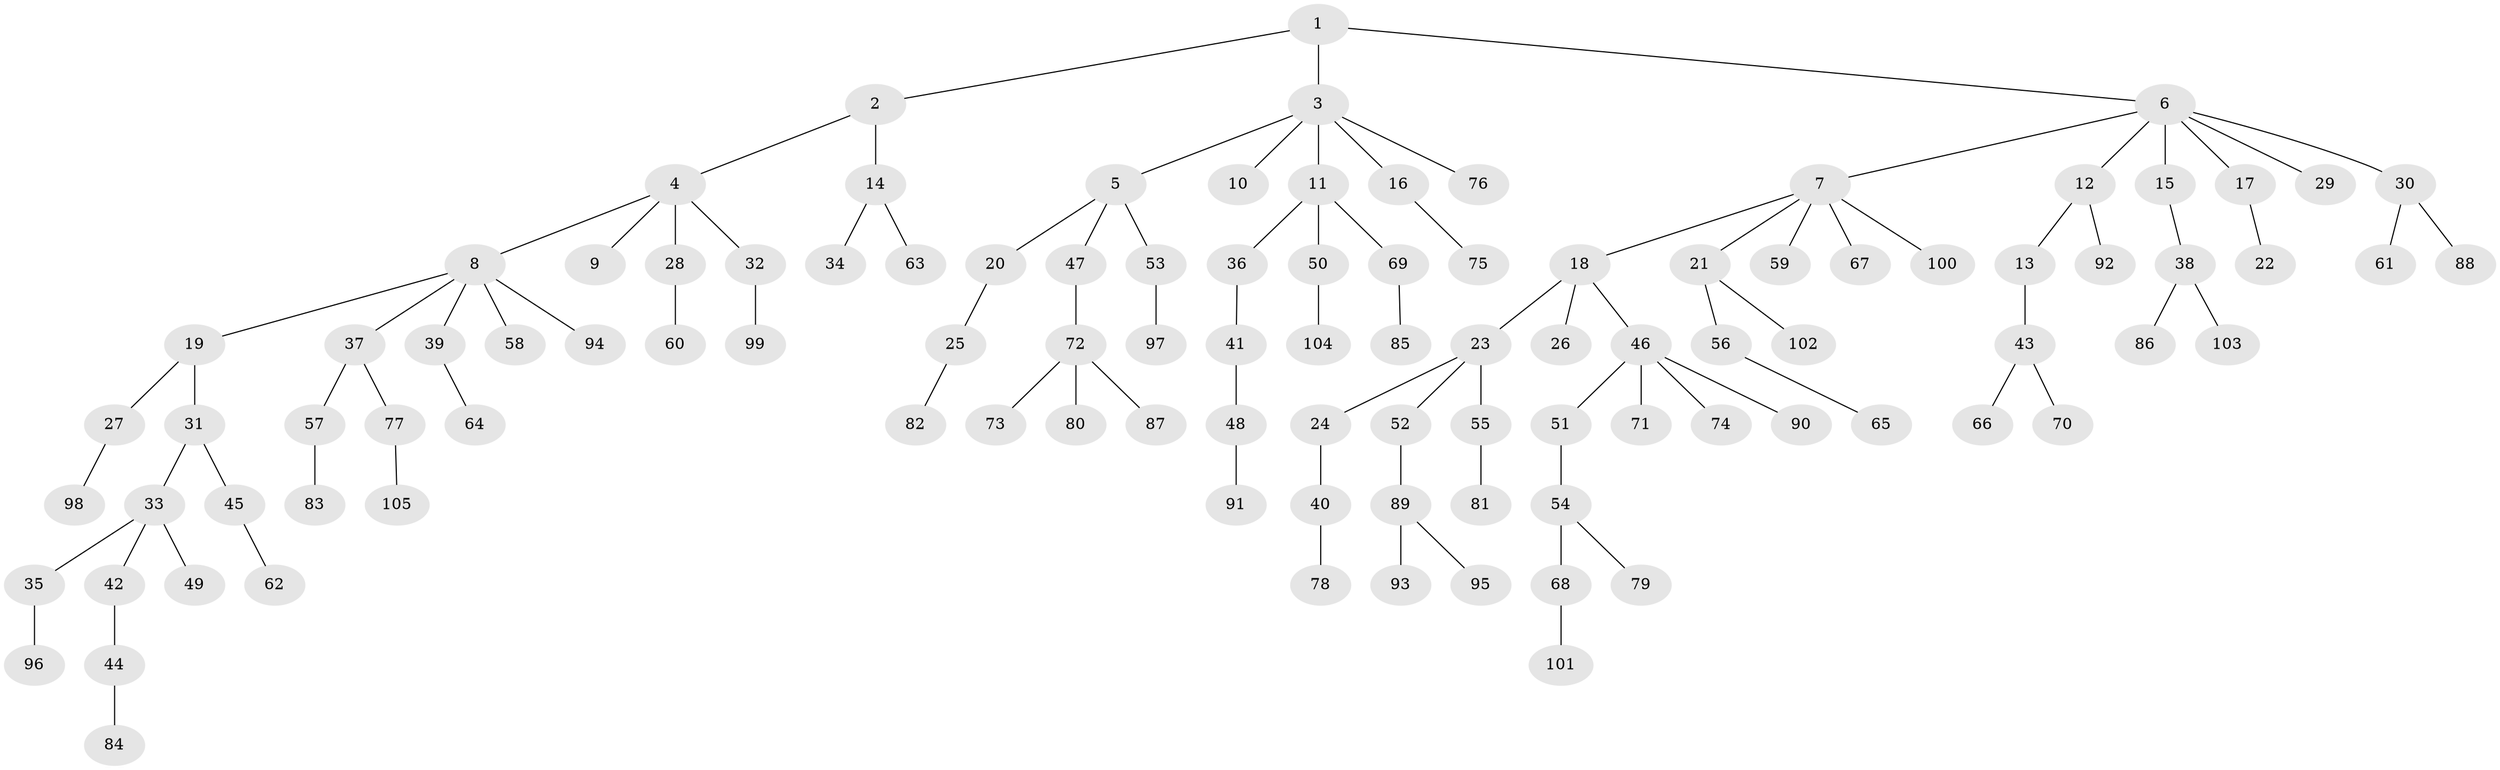 // coarse degree distribution, {8: 0.027777777777777776, 6: 0.013888888888888888, 5: 0.027777777777777776, 4: 0.05555555555555555, 1: 0.5416666666666666, 2: 0.2361111111111111, 3: 0.09722222222222222}
// Generated by graph-tools (version 1.1) at 2025/52/02/27/25 19:52:12]
// undirected, 105 vertices, 104 edges
graph export_dot {
graph [start="1"]
  node [color=gray90,style=filled];
  1;
  2;
  3;
  4;
  5;
  6;
  7;
  8;
  9;
  10;
  11;
  12;
  13;
  14;
  15;
  16;
  17;
  18;
  19;
  20;
  21;
  22;
  23;
  24;
  25;
  26;
  27;
  28;
  29;
  30;
  31;
  32;
  33;
  34;
  35;
  36;
  37;
  38;
  39;
  40;
  41;
  42;
  43;
  44;
  45;
  46;
  47;
  48;
  49;
  50;
  51;
  52;
  53;
  54;
  55;
  56;
  57;
  58;
  59;
  60;
  61;
  62;
  63;
  64;
  65;
  66;
  67;
  68;
  69;
  70;
  71;
  72;
  73;
  74;
  75;
  76;
  77;
  78;
  79;
  80;
  81;
  82;
  83;
  84;
  85;
  86;
  87;
  88;
  89;
  90;
  91;
  92;
  93;
  94;
  95;
  96;
  97;
  98;
  99;
  100;
  101;
  102;
  103;
  104;
  105;
  1 -- 2;
  1 -- 3;
  1 -- 6;
  2 -- 4;
  2 -- 14;
  3 -- 5;
  3 -- 10;
  3 -- 11;
  3 -- 16;
  3 -- 76;
  4 -- 8;
  4 -- 9;
  4 -- 28;
  4 -- 32;
  5 -- 20;
  5 -- 47;
  5 -- 53;
  6 -- 7;
  6 -- 12;
  6 -- 15;
  6 -- 17;
  6 -- 29;
  6 -- 30;
  7 -- 18;
  7 -- 21;
  7 -- 59;
  7 -- 67;
  7 -- 100;
  8 -- 19;
  8 -- 37;
  8 -- 39;
  8 -- 58;
  8 -- 94;
  11 -- 36;
  11 -- 50;
  11 -- 69;
  12 -- 13;
  12 -- 92;
  13 -- 43;
  14 -- 34;
  14 -- 63;
  15 -- 38;
  16 -- 75;
  17 -- 22;
  18 -- 23;
  18 -- 26;
  18 -- 46;
  19 -- 27;
  19 -- 31;
  20 -- 25;
  21 -- 56;
  21 -- 102;
  23 -- 24;
  23 -- 52;
  23 -- 55;
  24 -- 40;
  25 -- 82;
  27 -- 98;
  28 -- 60;
  30 -- 61;
  30 -- 88;
  31 -- 33;
  31 -- 45;
  32 -- 99;
  33 -- 35;
  33 -- 42;
  33 -- 49;
  35 -- 96;
  36 -- 41;
  37 -- 57;
  37 -- 77;
  38 -- 86;
  38 -- 103;
  39 -- 64;
  40 -- 78;
  41 -- 48;
  42 -- 44;
  43 -- 66;
  43 -- 70;
  44 -- 84;
  45 -- 62;
  46 -- 51;
  46 -- 71;
  46 -- 74;
  46 -- 90;
  47 -- 72;
  48 -- 91;
  50 -- 104;
  51 -- 54;
  52 -- 89;
  53 -- 97;
  54 -- 68;
  54 -- 79;
  55 -- 81;
  56 -- 65;
  57 -- 83;
  68 -- 101;
  69 -- 85;
  72 -- 73;
  72 -- 80;
  72 -- 87;
  77 -- 105;
  89 -- 93;
  89 -- 95;
}
